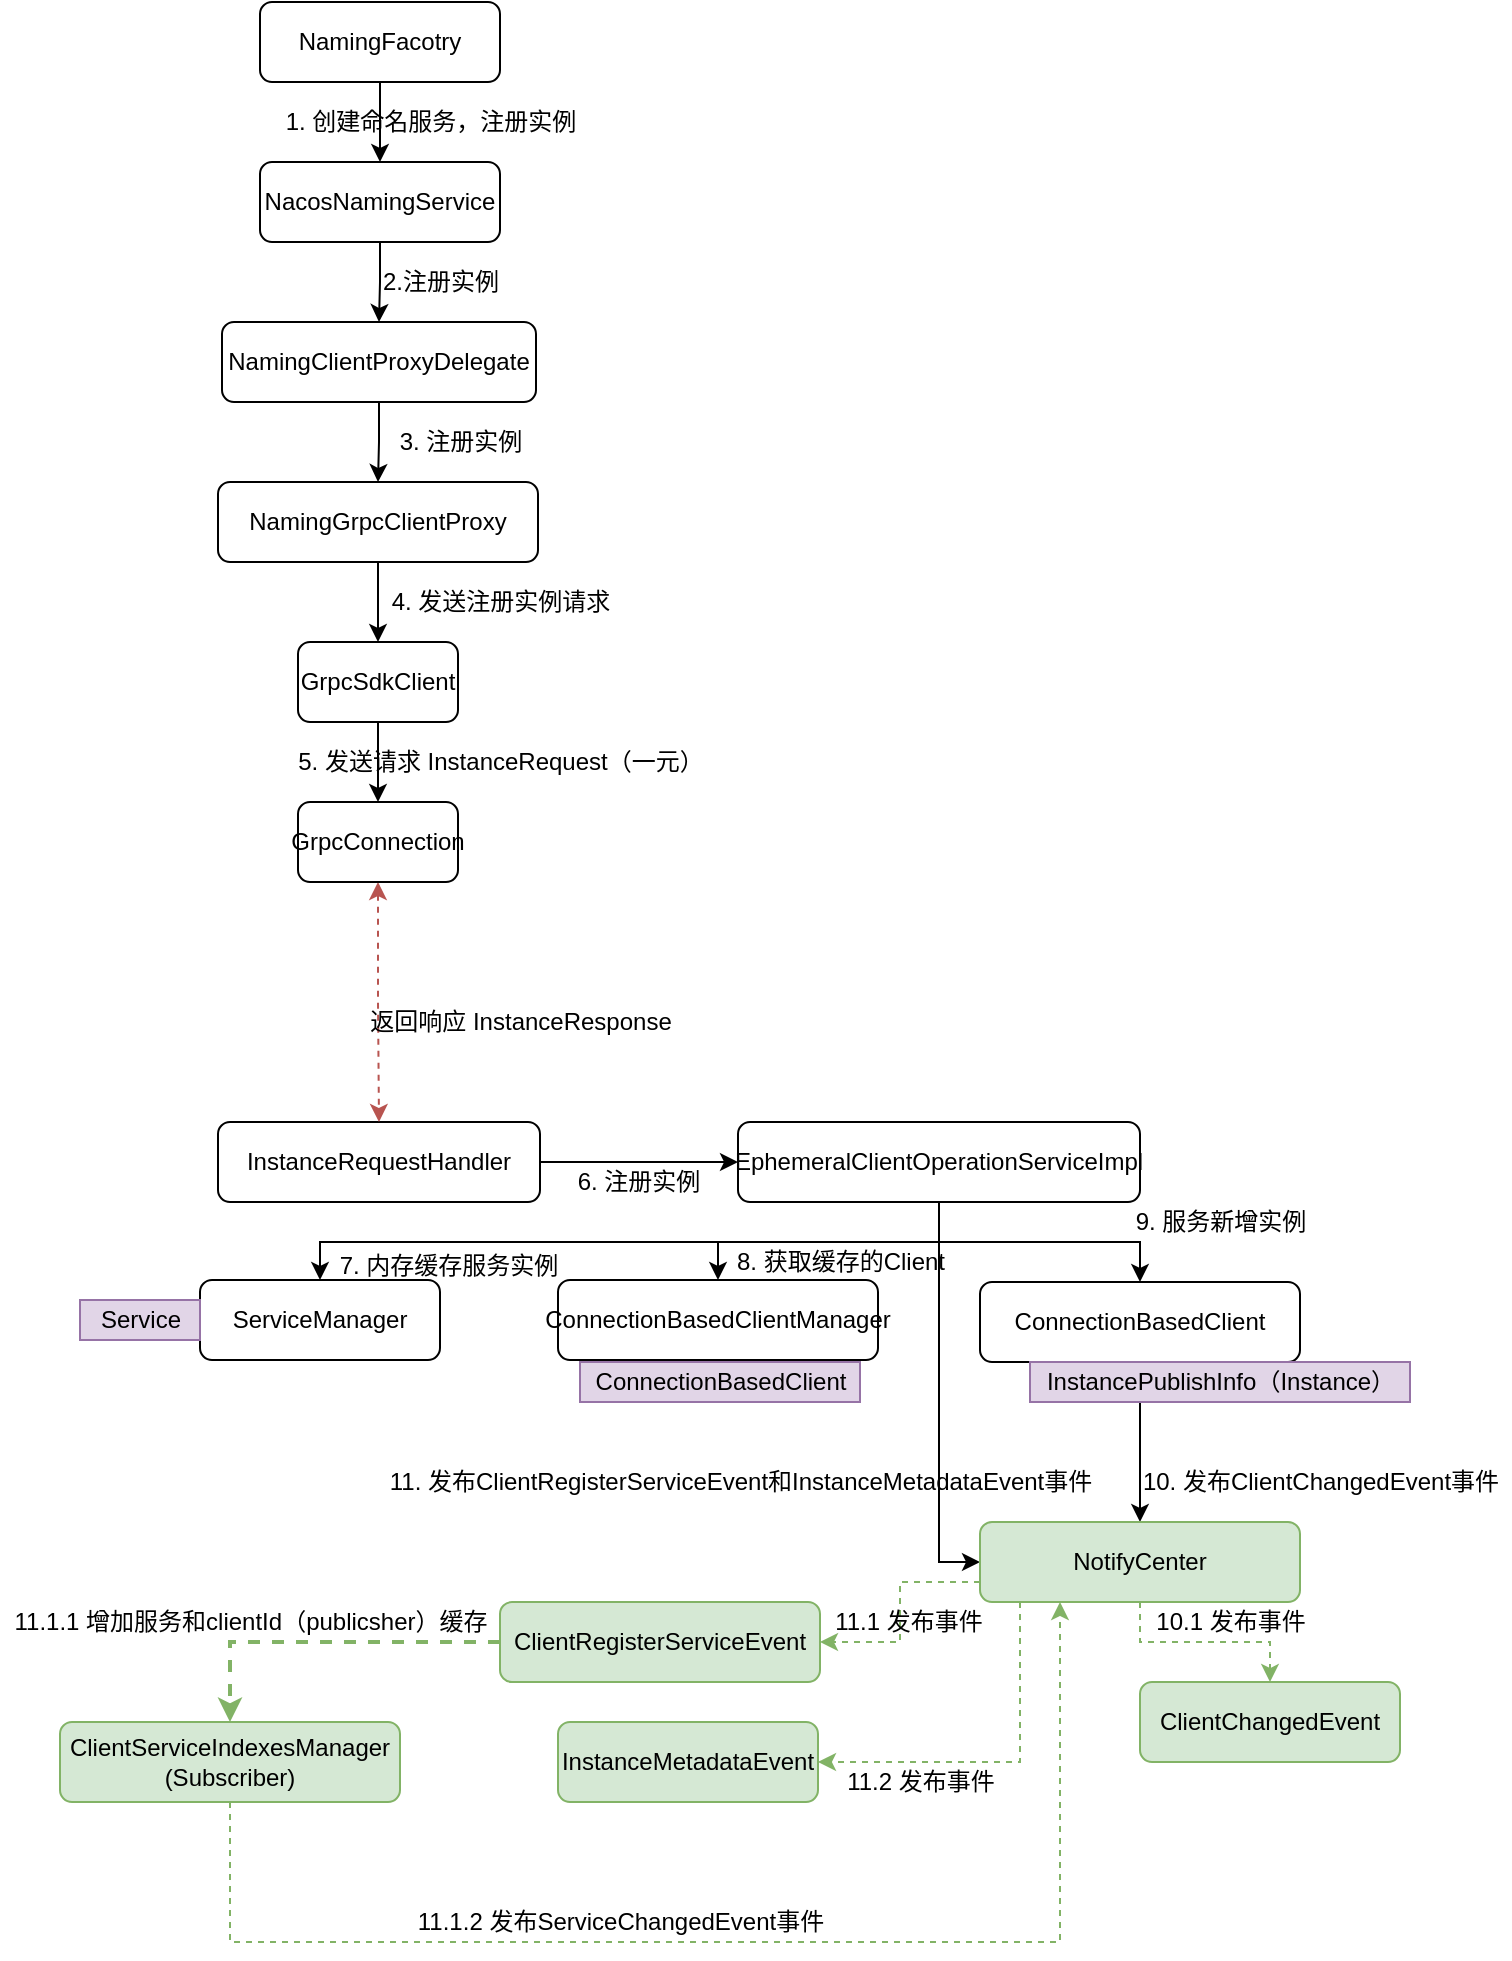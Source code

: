 <mxfile version="15.8.7" type="device"><diagram id="tt5ekTkUBXg02wSBG8P3" name="第 1 页"><mxGraphModel dx="943" dy="739" grid="1" gridSize="10" guides="1" tooltips="1" connect="1" arrows="1" fold="1" page="1" pageScale="1" pageWidth="827" pageHeight="1169" math="0" shadow="0"><root><mxCell id="0"/><mxCell id="1" parent="0"/><mxCell id="uYLQW1Wahz5VxrKVa93P-26" style="edgeStyle=orthogonalEdgeStyle;rounded=0;orthogonalLoop=1;jettySize=auto;html=1;entryX=0.5;entryY=0;entryDx=0;entryDy=0;startArrow=none;startFill=0;" parent="1" source="uYLQW1Wahz5VxrKVa93P-19" target="uYLQW1Wahz5VxrKVa93P-25" edge="1"><mxGeometry relative="1" as="geometry"/></mxCell><mxCell id="f9-lHsc8rP5tucf21f5C-9" style="edgeStyle=orthogonalEdgeStyle;rounded=0;orthogonalLoop=1;jettySize=auto;html=1;" parent="1" source="f9-lHsc8rP5tucf21f5C-1" target="f9-lHsc8rP5tucf21f5C-7" edge="1"><mxGeometry relative="1" as="geometry"/></mxCell><mxCell id="f9-lHsc8rP5tucf21f5C-1" value="NacosNamingService" style="rounded=1;whiteSpace=wrap;html=1;" parent="1" vertex="1"><mxGeometry x="200" y="100" width="120" height="40" as="geometry"/></mxCell><mxCell id="f9-lHsc8rP5tucf21f5C-3" style="edgeStyle=orthogonalEdgeStyle;rounded=0;orthogonalLoop=1;jettySize=auto;html=1;entryX=0.5;entryY=0;entryDx=0;entryDy=0;" parent="1" source="f9-lHsc8rP5tucf21f5C-2" target="f9-lHsc8rP5tucf21f5C-1" edge="1"><mxGeometry relative="1" as="geometry"/></mxCell><mxCell id="f9-lHsc8rP5tucf21f5C-2" value="NamingFacotry" style="rounded=1;whiteSpace=wrap;html=1;" parent="1" vertex="1"><mxGeometry x="200" y="20" width="120" height="40" as="geometry"/></mxCell><mxCell id="f9-lHsc8rP5tucf21f5C-4" value="1. 创建命名服务，注册实例" style="text;html=1;align=center;verticalAlign=middle;resizable=0;points=[];autosize=1;strokeColor=none;fillColor=none;" parent="1" vertex="1"><mxGeometry x="205" y="70" width="160" height="20" as="geometry"/></mxCell><mxCell id="f9-lHsc8rP5tucf21f5C-16" style="edgeStyle=orthogonalEdgeStyle;rounded=0;orthogonalLoop=1;jettySize=auto;html=1;" parent="1" source="f9-lHsc8rP5tucf21f5C-7" target="f9-lHsc8rP5tucf21f5C-15" edge="1"><mxGeometry relative="1" as="geometry"/></mxCell><mxCell id="f9-lHsc8rP5tucf21f5C-7" value="NamingClientProxyDelegate" style="rounded=1;whiteSpace=wrap;html=1;" parent="1" vertex="1"><mxGeometry x="181" y="180" width="157" height="40" as="geometry"/></mxCell><mxCell id="f9-lHsc8rP5tucf21f5C-10" value="2.注册实例" style="text;html=1;align=center;verticalAlign=middle;resizable=0;points=[];autosize=1;strokeColor=none;fillColor=none;" parent="1" vertex="1"><mxGeometry x="255" y="150" width="70" height="20" as="geometry"/></mxCell><mxCell id="uYLQW1Wahz5VxrKVa93P-1" style="edgeStyle=orthogonalEdgeStyle;rounded=0;orthogonalLoop=1;jettySize=auto;html=1;" parent="1" source="f9-lHsc8rP5tucf21f5C-15" target="f9-lHsc8rP5tucf21f5C-18" edge="1"><mxGeometry relative="1" as="geometry"/></mxCell><mxCell id="f9-lHsc8rP5tucf21f5C-15" value="NamingGrpcClientProxy" style="rounded=1;whiteSpace=wrap;html=1;" parent="1" vertex="1"><mxGeometry x="179" y="260" width="160" height="40" as="geometry"/></mxCell><mxCell id="f9-lHsc8rP5tucf21f5C-17" value="3. 注册实例" style="text;html=1;align=center;verticalAlign=middle;resizable=0;points=[];autosize=1;strokeColor=none;fillColor=none;" parent="1" vertex="1"><mxGeometry x="260" y="230" width="80" height="20" as="geometry"/></mxCell><mxCell id="uYLQW1Wahz5VxrKVa93P-4" style="edgeStyle=orthogonalEdgeStyle;rounded=0;orthogonalLoop=1;jettySize=auto;html=1;entryX=0.5;entryY=0;entryDx=0;entryDy=0;" parent="1" source="f9-lHsc8rP5tucf21f5C-18" target="uYLQW1Wahz5VxrKVa93P-3" edge="1"><mxGeometry relative="1" as="geometry"/></mxCell><mxCell id="f9-lHsc8rP5tucf21f5C-18" value="GrpcSdkClient" style="rounded=1;whiteSpace=wrap;html=1;" parent="1" vertex="1"><mxGeometry x="219" y="340" width="80" height="40" as="geometry"/></mxCell><mxCell id="uYLQW1Wahz5VxrKVa93P-11" style="edgeStyle=orthogonalEdgeStyle;rounded=0;orthogonalLoop=1;jettySize=auto;html=1;startArrow=none;startFill=0;" parent="1" source="f9-lHsc8rP5tucf21f5C-40" target="uYLQW1Wahz5VxrKVa93P-10" edge="1"><mxGeometry relative="1" as="geometry"/></mxCell><mxCell id="f9-lHsc8rP5tucf21f5C-40" value="&lt;span&gt;InstanceRequestHandler&lt;/span&gt;" style="rounded=1;whiteSpace=wrap;html=1;" parent="1" vertex="1"><mxGeometry x="179" y="580" width="161" height="40" as="geometry"/></mxCell><mxCell id="uYLQW1Wahz5VxrKVa93P-2" value="4. 发送注册实例请求" style="text;html=1;align=center;verticalAlign=middle;resizable=0;points=[];autosize=1;strokeColor=none;fillColor=none;" parent="1" vertex="1"><mxGeometry x="260" y="310" width="120" height="20" as="geometry"/></mxCell><mxCell id="uYLQW1Wahz5VxrKVa93P-8" style="edgeStyle=orthogonalEdgeStyle;rounded=0;orthogonalLoop=1;jettySize=auto;html=1;dashed=1;fillColor=#f8cecc;strokeColor=#b85450;startArrow=classic;startFill=1;" parent="1" source="uYLQW1Wahz5VxrKVa93P-3" target="f9-lHsc8rP5tucf21f5C-40" edge="1"><mxGeometry relative="1" as="geometry"/></mxCell><mxCell id="uYLQW1Wahz5VxrKVa93P-3" value="&lt;span&gt;GrpcConnection&lt;/span&gt;" style="rounded=1;whiteSpace=wrap;html=1;" parent="1" vertex="1"><mxGeometry x="219" y="420" width="80" height="40" as="geometry"/></mxCell><mxCell id="uYLQW1Wahz5VxrKVa93P-5" value="5. 发送请求 InstanceRequest（一元）" style="text;html=1;align=center;verticalAlign=middle;resizable=0;points=[];autosize=1;strokeColor=none;fillColor=none;" parent="1" vertex="1"><mxGeometry x="210" y="390" width="220" height="20" as="geometry"/></mxCell><mxCell id="uYLQW1Wahz5VxrKVa93P-9" value="返回响应&amp;nbsp;InstanceResponse" style="text;html=1;align=center;verticalAlign=middle;resizable=0;points=[];autosize=1;strokeColor=none;fillColor=none;" parent="1" vertex="1"><mxGeometry x="245" y="520" width="170" height="20" as="geometry"/></mxCell><mxCell id="uYLQW1Wahz5VxrKVa93P-14" style="edgeStyle=orthogonalEdgeStyle;rounded=0;orthogonalLoop=1;jettySize=auto;html=1;startArrow=none;startFill=0;" parent="1" source="uYLQW1Wahz5VxrKVa93P-10" target="uYLQW1Wahz5VxrKVa93P-13" edge="1"><mxGeometry relative="1" as="geometry"><Array as="points"><mxPoint x="539" y="640"/><mxPoint x="230" y="640"/></Array></mxGeometry></mxCell><mxCell id="uYLQW1Wahz5VxrKVa93P-17" style="edgeStyle=orthogonalEdgeStyle;rounded=0;orthogonalLoop=1;jettySize=auto;html=1;entryX=0.5;entryY=0;entryDx=0;entryDy=0;startArrow=none;startFill=0;" parent="1" source="uYLQW1Wahz5VxrKVa93P-10" target="uYLQW1Wahz5VxrKVa93P-16" edge="1"><mxGeometry relative="1" as="geometry"/></mxCell><mxCell id="uYLQW1Wahz5VxrKVa93P-20" style="edgeStyle=orthogonalEdgeStyle;rounded=0;orthogonalLoop=1;jettySize=auto;html=1;startArrow=none;startFill=0;" parent="1" source="uYLQW1Wahz5VxrKVa93P-10" target="uYLQW1Wahz5VxrKVa93P-19" edge="1"><mxGeometry relative="1" as="geometry"/></mxCell><mxCell id="uYLQW1Wahz5VxrKVa93P-28" style="edgeStyle=orthogonalEdgeStyle;rounded=0;orthogonalLoop=1;jettySize=auto;html=1;entryX=0;entryY=0.5;entryDx=0;entryDy=0;startArrow=none;startFill=0;" parent="1" source="uYLQW1Wahz5VxrKVa93P-10" target="uYLQW1Wahz5VxrKVa93P-25" edge="1"><mxGeometry relative="1" as="geometry"/></mxCell><mxCell id="uYLQW1Wahz5VxrKVa93P-10" value="EphemeralClientOperationServiceImpl" style="rounded=1;whiteSpace=wrap;html=1;" parent="1" vertex="1"><mxGeometry x="439" y="580" width="201" height="40" as="geometry"/></mxCell><mxCell id="uYLQW1Wahz5VxrKVa93P-12" value="6. 注册实例" style="text;html=1;align=center;verticalAlign=middle;resizable=0;points=[];autosize=1;strokeColor=none;fillColor=none;" parent="1" vertex="1"><mxGeometry x="349" y="600" width="80" height="20" as="geometry"/></mxCell><mxCell id="uYLQW1Wahz5VxrKVa93P-13" value="ServiceManager" style="rounded=1;whiteSpace=wrap;html=1;" parent="1" vertex="1"><mxGeometry x="170" y="659" width="120" height="40" as="geometry"/></mxCell><mxCell id="uYLQW1Wahz5VxrKVa93P-15" value="7. 内存缓存服务实例" style="text;html=1;align=center;verticalAlign=middle;resizable=0;points=[];autosize=1;strokeColor=none;fillColor=none;" parent="1" vertex="1"><mxGeometry x="234" y="642" width="120" height="20" as="geometry"/></mxCell><mxCell id="uYLQW1Wahz5VxrKVa93P-16" value="ConnectionBasedClientManager" style="rounded=1;whiteSpace=wrap;html=1;" parent="1" vertex="1"><mxGeometry x="349" y="659" width="160" height="40" as="geometry"/></mxCell><mxCell id="uYLQW1Wahz5VxrKVa93P-18" value="8. 获取缓存的Client" style="text;html=1;align=center;verticalAlign=middle;resizable=0;points=[];autosize=1;strokeColor=none;fillColor=none;" parent="1" vertex="1"><mxGeometry x="430" y="640" width="120" height="20" as="geometry"/></mxCell><mxCell id="uYLQW1Wahz5VxrKVa93P-19" value="ConnectionBasedClient" style="rounded=1;whiteSpace=wrap;html=1;" parent="1" vertex="1"><mxGeometry x="560" y="660" width="160" height="40" as="geometry"/></mxCell><mxCell id="uYLQW1Wahz5VxrKVa93P-21" value="9.&amp;nbsp;服务新增实例" style="text;html=1;align=center;verticalAlign=middle;resizable=0;points=[];autosize=1;strokeColor=none;fillColor=none;" parent="1" vertex="1"><mxGeometry x="630" y="620" width="100" height="20" as="geometry"/></mxCell><mxCell id="uYLQW1Wahz5VxrKVa93P-22" value="Service" style="text;html=1;align=center;verticalAlign=middle;resizable=0;points=[];autosize=1;strokeColor=#9673a6;fillColor=#e1d5e7;" parent="1" vertex="1"><mxGeometry x="110" y="669" width="60" height="20" as="geometry"/></mxCell><mxCell id="uYLQW1Wahz5VxrKVa93P-23" value="&lt;span&gt;ConnectionBasedClient&lt;/span&gt;" style="text;html=1;align=center;verticalAlign=middle;resizable=0;points=[];autosize=1;strokeColor=#9673a6;fillColor=#e1d5e7;" parent="1" vertex="1"><mxGeometry x="360" y="700" width="140" height="20" as="geometry"/></mxCell><mxCell id="uYLQW1Wahz5VxrKVa93P-24" value="InstancePublishInfo（Instance）" style="text;html=1;align=center;verticalAlign=middle;resizable=0;points=[];autosize=1;strokeColor=#9673a6;fillColor=#e1d5e7;" parent="1" vertex="1"><mxGeometry x="585" y="700" width="190" height="20" as="geometry"/></mxCell><mxCell id="Lue5YCOJ9JoABNq9FF24-2" style="edgeStyle=orthogonalEdgeStyle;rounded=0;orthogonalLoop=1;jettySize=auto;html=1;dashed=1;entryX=0.5;entryY=0;entryDx=0;entryDy=0;fillColor=#d5e8d4;strokeColor=#82b366;" parent="1" source="uYLQW1Wahz5VxrKVa93P-25" target="Lue5YCOJ9JoABNq9FF24-1" edge="1"><mxGeometry relative="1" as="geometry"><mxPoint x="720" y="870" as="targetPoint"/></mxGeometry></mxCell><mxCell id="Lue5YCOJ9JoABNq9FF24-6" style="edgeStyle=orthogonalEdgeStyle;rounded=0;orthogonalLoop=1;jettySize=auto;html=1;dashed=1;fillColor=#d5e8d4;strokeColor=#82b366;" parent="1" source="uYLQW1Wahz5VxrKVa93P-25" target="Lue5YCOJ9JoABNq9FF24-4" edge="1"><mxGeometry relative="1" as="geometry"><Array as="points"><mxPoint x="520" y="810"/><mxPoint x="520" y="840"/></Array></mxGeometry></mxCell><mxCell id="Lue5YCOJ9JoABNq9FF24-7" style="edgeStyle=orthogonalEdgeStyle;rounded=0;orthogonalLoop=1;jettySize=auto;html=1;entryX=1;entryY=0.5;entryDx=0;entryDy=0;dashed=1;fillColor=#d5e8d4;strokeColor=#82b366;" parent="1" source="uYLQW1Wahz5VxrKVa93P-25" target="Lue5YCOJ9JoABNq9FF24-5" edge="1"><mxGeometry relative="1" as="geometry"><Array as="points"><mxPoint x="580" y="900"/></Array></mxGeometry></mxCell><mxCell id="uYLQW1Wahz5VxrKVa93P-25" value="NotifyCenter" style="rounded=1;whiteSpace=wrap;html=1;fillColor=#d5e8d4;strokeColor=#82b366;" parent="1" vertex="1"><mxGeometry x="560" y="780" width="160" height="40" as="geometry"/></mxCell><mxCell id="uYLQW1Wahz5VxrKVa93P-27" value="10. 发布ClientChangedEvent事件" style="text;html=1;align=center;verticalAlign=middle;resizable=0;points=[];autosize=1;strokeColor=none;fillColor=none;" parent="1" vertex="1"><mxGeometry x="635" y="750" width="190" height="20" as="geometry"/></mxCell><mxCell id="uYLQW1Wahz5VxrKVa93P-29" value="11. 发布ClientRegisterServiceEvent和InstanceMetadataEvent事件" style="text;html=1;align=center;verticalAlign=middle;resizable=0;points=[];autosize=1;strokeColor=none;fillColor=none;" parent="1" vertex="1"><mxGeometry x="255" y="750" width="370" height="20" as="geometry"/></mxCell><mxCell id="Lue5YCOJ9JoABNq9FF24-1" value="ClientChangedEvent" style="rounded=1;whiteSpace=wrap;html=1;fillColor=#d5e8d4;strokeColor=#82b366;" parent="1" vertex="1"><mxGeometry x="640" y="860" width="130" height="40" as="geometry"/></mxCell><mxCell id="Lue5YCOJ9JoABNq9FF24-3" value="10.1 发布事件" style="text;html=1;align=center;verticalAlign=middle;resizable=0;points=[];autosize=1;strokeColor=none;fillColor=none;" parent="1" vertex="1"><mxGeometry x="640" y="820" width="90" height="20" as="geometry"/></mxCell><mxCell id="v3eDI6DeEA6ngX4_3he2-2" style="edgeStyle=orthogonalEdgeStyle;rounded=0;orthogonalLoop=1;jettySize=auto;html=1;entryX=0.5;entryY=0;entryDx=0;entryDy=0;dashed=1;strokeWidth=2;fillColor=#d5e8d4;strokeColor=#82b366;" parent="1" source="Lue5YCOJ9JoABNq9FF24-4" target="v3eDI6DeEA6ngX4_3he2-1" edge="1"><mxGeometry relative="1" as="geometry"/></mxCell><mxCell id="Lue5YCOJ9JoABNq9FF24-4" value="&lt;span&gt;ClientRegisterServiceEvent&lt;/span&gt;" style="rounded=1;whiteSpace=wrap;html=1;fillColor=#d5e8d4;strokeColor=#82b366;" parent="1" vertex="1"><mxGeometry x="320" y="820" width="160" height="40" as="geometry"/></mxCell><mxCell id="Lue5YCOJ9JoABNq9FF24-5" value="&lt;span&gt;InstanceMetadataEvent&lt;/span&gt;" style="rounded=1;whiteSpace=wrap;html=1;fillColor=#d5e8d4;strokeColor=#82b366;" parent="1" vertex="1"><mxGeometry x="349" y="880" width="130" height="40" as="geometry"/></mxCell><mxCell id="Lue5YCOJ9JoABNq9FF24-8" value="11.1 发布事件" style="text;html=1;align=center;verticalAlign=middle;resizable=0;points=[];autosize=1;strokeColor=none;fillColor=none;" parent="1" vertex="1"><mxGeometry x="479" y="820" width="90" height="20" as="geometry"/></mxCell><mxCell id="Lue5YCOJ9JoABNq9FF24-9" value="11.2 发布事件" style="text;html=1;align=center;verticalAlign=middle;resizable=0;points=[];autosize=1;strokeColor=none;fillColor=none;" parent="1" vertex="1"><mxGeometry x="485" y="900" width="90" height="20" as="geometry"/></mxCell><mxCell id="v3eDI6DeEA6ngX4_3he2-4" style="edgeStyle=orthogonalEdgeStyle;rounded=0;orthogonalLoop=1;jettySize=auto;html=1;entryX=0.25;entryY=1;entryDx=0;entryDy=0;dashed=1;strokeWidth=1;fillColor=#d5e8d4;strokeColor=#82b366;" parent="1" source="v3eDI6DeEA6ngX4_3he2-1" target="uYLQW1Wahz5VxrKVa93P-25" edge="1"><mxGeometry relative="1" as="geometry"><Array as="points"><mxPoint x="185" y="990"/><mxPoint x="600" y="990"/></Array></mxGeometry></mxCell><mxCell id="v3eDI6DeEA6ngX4_3he2-1" value="&lt;span&gt;ClientServiceIndexesManager&lt;br&gt;(Subscriber)&lt;br&gt;&lt;/span&gt;" style="rounded=1;whiteSpace=wrap;html=1;fillColor=#d5e8d4;strokeColor=#82b366;" parent="1" vertex="1"><mxGeometry x="100" y="880" width="170" height="40" as="geometry"/></mxCell><mxCell id="v3eDI6DeEA6ngX4_3he2-3" value="11.1.1 增加服务和clientId（publicsher）缓存" style="text;html=1;align=center;verticalAlign=middle;resizable=0;points=[];autosize=1;strokeColor=none;fillColor=none;" parent="1" vertex="1"><mxGeometry x="70" y="820" width="250" height="20" as="geometry"/></mxCell><mxCell id="v3eDI6DeEA6ngX4_3he2-5" value="11.1.2 发布ServiceChangedEvent事件" style="text;html=1;align=center;verticalAlign=middle;resizable=0;points=[];autosize=1;strokeColor=none;fillColor=none;" parent="1" vertex="1"><mxGeometry x="270" y="970" width="220" height="20" as="geometry"/></mxCell></root></mxGraphModel></diagram></mxfile>